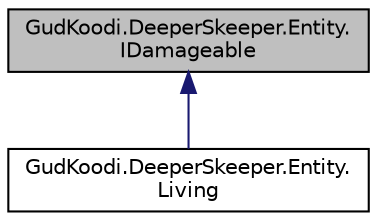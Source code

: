 digraph "GudKoodi.DeeperSkeeper.Entity.IDamageable"
{
 // LATEX_PDF_SIZE
  edge [fontname="Helvetica",fontsize="10",labelfontname="Helvetica",labelfontsize="10"];
  node [fontname="Helvetica",fontsize="10",shape=record];
  Node1 [label="GudKoodi.DeeperSkeeper.Entity.\lIDamageable",height=0.2,width=0.4,color="black", fillcolor="grey75", style="filled", fontcolor="black",tooltip="Can be damaged."];
  Node1 -> Node2 [dir="back",color="midnightblue",fontsize="10",style="solid",fontname="Helvetica"];
  Node2 [label="GudKoodi.DeeperSkeeper.Entity.\lLiving",height=0.2,width=0.4,color="black", fillcolor="white", style="filled",URL="$class_gud_koodi_1_1_deeper_skeeper_1_1_entity_1_1_living.html",tooltip="Anything that has HP."];
}
